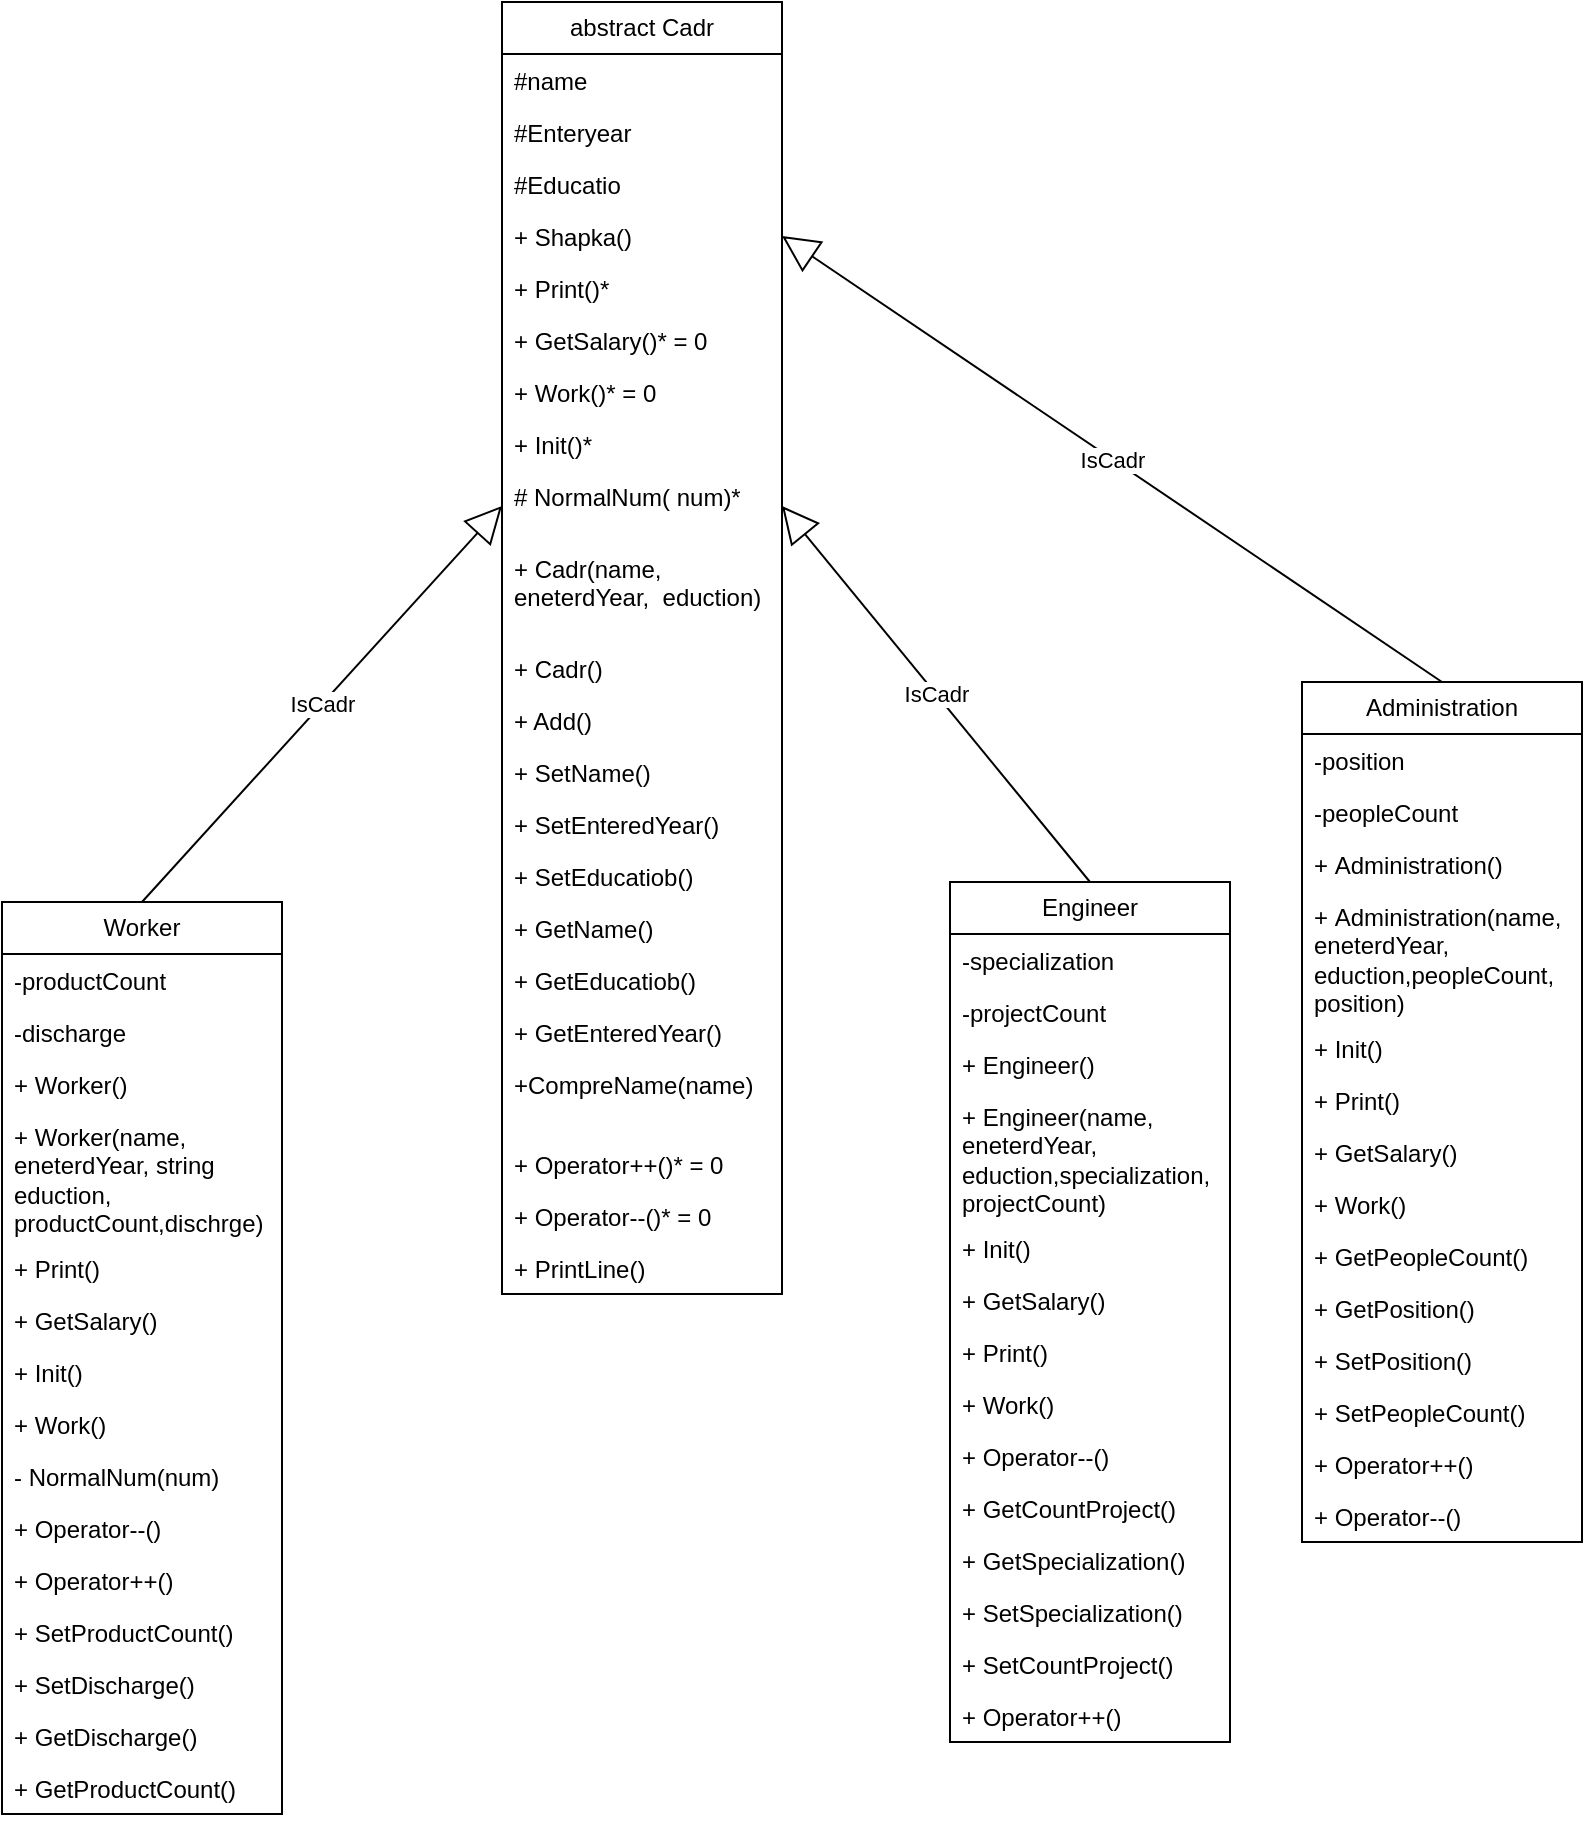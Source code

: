 <mxfile version="28.2.5">
  <diagram name="Сторінка-1" id="UuBBdwFpwEdNUA8Ds_G6">
    <mxGraphModel dx="2280" dy="732" grid="1" gridSize="10" guides="1" tooltips="1" connect="1" arrows="1" fold="1" page="1" pageScale="1" pageWidth="827" pageHeight="1169" math="0" shadow="0">
      <root>
        <mxCell id="0" />
        <mxCell id="1" parent="0" />
        <mxCell id="KYygjc3yaxbLga-CvLra-13" value="abstract Cadr" style="swimlane;fontStyle=0;childLayout=stackLayout;horizontal=1;startSize=26;fillColor=none;horizontalStack=0;resizeParent=1;resizeParentMax=0;resizeLast=0;collapsible=1;marginBottom=0;whiteSpace=wrap;html=1;" parent="1" vertex="1">
          <mxGeometry x="190" y="60" width="140" height="646" as="geometry" />
        </mxCell>
        <mxCell id="KYygjc3yaxbLga-CvLra-14" value="#name" style="text;strokeColor=none;fillColor=none;align=left;verticalAlign=top;spacingLeft=4;spacingRight=4;overflow=hidden;rotatable=0;points=[[0,0.5],[1,0.5]];portConstraint=eastwest;whiteSpace=wrap;html=1;" parent="KYygjc3yaxbLga-CvLra-13" vertex="1">
          <mxGeometry y="26" width="140" height="26" as="geometry" />
        </mxCell>
        <mxCell id="KYygjc3yaxbLga-CvLra-16" value="#Enteryear" style="text;strokeColor=none;fillColor=none;align=left;verticalAlign=top;spacingLeft=4;spacingRight=4;overflow=hidden;rotatable=0;points=[[0,0.5],[1,0.5]];portConstraint=eastwest;whiteSpace=wrap;html=1;" parent="KYygjc3yaxbLga-CvLra-13" vertex="1">
          <mxGeometry y="52" width="140" height="26" as="geometry" />
        </mxCell>
        <mxCell id="KYygjc3yaxbLga-CvLra-44" value="#Educatio" style="text;strokeColor=none;fillColor=none;align=left;verticalAlign=top;spacingLeft=4;spacingRight=4;overflow=hidden;rotatable=0;points=[[0,0.5],[1,0.5]];portConstraint=eastwest;whiteSpace=wrap;html=1;" parent="KYygjc3yaxbLga-CvLra-13" vertex="1">
          <mxGeometry y="78" width="140" height="26" as="geometry" />
        </mxCell>
        <mxCell id="KYygjc3yaxbLga-CvLra-17" value="+ Shapka()" style="text;strokeColor=none;fillColor=none;align=left;verticalAlign=top;spacingLeft=4;spacingRight=4;overflow=hidden;rotatable=0;points=[[0,0.5],[1,0.5]];portConstraint=eastwest;whiteSpace=wrap;html=1;" parent="KYygjc3yaxbLga-CvLra-13" vertex="1">
          <mxGeometry y="104" width="140" height="26" as="geometry" />
        </mxCell>
        <mxCell id="KYygjc3yaxbLga-CvLra-18" value="+ Print()*" style="text;strokeColor=none;fillColor=none;align=left;verticalAlign=top;spacingLeft=4;spacingRight=4;overflow=hidden;rotatable=0;points=[[0,0.5],[1,0.5]];portConstraint=eastwest;whiteSpace=wrap;html=1;" parent="KYygjc3yaxbLga-CvLra-13" vertex="1">
          <mxGeometry y="130" width="140" height="26" as="geometry" />
        </mxCell>
        <mxCell id="KYygjc3yaxbLga-CvLra-19" value="+ GetSalary()* = 0" style="text;strokeColor=none;fillColor=none;align=left;verticalAlign=top;spacingLeft=4;spacingRight=4;overflow=hidden;rotatable=0;points=[[0,0.5],[1,0.5]];portConstraint=eastwest;whiteSpace=wrap;html=1;" parent="KYygjc3yaxbLga-CvLra-13" vertex="1">
          <mxGeometry y="156" width="140" height="26" as="geometry" />
        </mxCell>
        <mxCell id="_qbtR4W9iCl-oeb5Ib_U-1" value="+ Work()* = 0" style="text;strokeColor=none;fillColor=none;align=left;verticalAlign=top;spacingLeft=4;spacingRight=4;overflow=hidden;rotatable=0;points=[[0,0.5],[1,0.5]];portConstraint=eastwest;whiteSpace=wrap;html=1;" parent="KYygjc3yaxbLga-CvLra-13" vertex="1">
          <mxGeometry y="182" width="140" height="26" as="geometry" />
        </mxCell>
        <mxCell id="KYygjc3yaxbLga-CvLra-20" value="+ Init()*" style="text;strokeColor=none;fillColor=none;align=left;verticalAlign=top;spacingLeft=4;spacingRight=4;overflow=hidden;rotatable=0;points=[[0,0.5],[1,0.5]];portConstraint=eastwest;whiteSpace=wrap;html=1;" parent="KYygjc3yaxbLga-CvLra-13" vertex="1">
          <mxGeometry y="208" width="140" height="26" as="geometry" />
        </mxCell>
        <mxCell id="KYygjc3yaxbLga-CvLra-21" value="# NormalNum( num)*" style="text;strokeColor=none;fillColor=none;align=left;verticalAlign=top;spacingLeft=4;spacingRight=4;overflow=hidden;rotatable=0;points=[[0,0.5],[1,0.5]];portConstraint=eastwest;whiteSpace=wrap;html=1;" parent="KYygjc3yaxbLga-CvLra-13" vertex="1">
          <mxGeometry y="234" width="140" height="36" as="geometry" />
        </mxCell>
        <mxCell id="ZKbEycsPSZGJLrnQ0Gip-1" value="+ Cadr(name, eneterdYear,&amp;nbsp; eduction)" style="text;strokeColor=none;fillColor=none;align=left;verticalAlign=top;spacingLeft=4;spacingRight=4;overflow=hidden;rotatable=0;points=[[0,0.5],[1,0.5]];portConstraint=eastwest;whiteSpace=wrap;html=1;" vertex="1" parent="KYygjc3yaxbLga-CvLra-13">
          <mxGeometry y="270" width="140" height="50" as="geometry" />
        </mxCell>
        <mxCell id="ZKbEycsPSZGJLrnQ0Gip-2" value="+ Cadr()" style="text;strokeColor=none;fillColor=none;align=left;verticalAlign=top;spacingLeft=4;spacingRight=4;overflow=hidden;rotatable=0;points=[[0,0.5],[1,0.5]];portConstraint=eastwest;whiteSpace=wrap;html=1;" vertex="1" parent="KYygjc3yaxbLga-CvLra-13">
          <mxGeometry y="320" width="140" height="26" as="geometry" />
        </mxCell>
        <mxCell id="ZKbEycsPSZGJLrnQ0Gip-3" value="+ Add()" style="text;strokeColor=none;fillColor=none;align=left;verticalAlign=top;spacingLeft=4;spacingRight=4;overflow=hidden;rotatable=0;points=[[0,0.5],[1,0.5]];portConstraint=eastwest;whiteSpace=wrap;html=1;" vertex="1" parent="KYygjc3yaxbLga-CvLra-13">
          <mxGeometry y="346" width="140" height="26" as="geometry" />
        </mxCell>
        <mxCell id="ZKbEycsPSZGJLrnQ0Gip-4" value="+ SetName()" style="text;strokeColor=none;fillColor=none;align=left;verticalAlign=top;spacingLeft=4;spacingRight=4;overflow=hidden;rotatable=0;points=[[0,0.5],[1,0.5]];portConstraint=eastwest;whiteSpace=wrap;html=1;" vertex="1" parent="KYygjc3yaxbLga-CvLra-13">
          <mxGeometry y="372" width="140" height="26" as="geometry" />
        </mxCell>
        <mxCell id="ZKbEycsPSZGJLrnQ0Gip-5" value="+ SetEnteredYear()" style="text;strokeColor=none;fillColor=none;align=left;verticalAlign=top;spacingLeft=4;spacingRight=4;overflow=hidden;rotatable=0;points=[[0,0.5],[1,0.5]];portConstraint=eastwest;whiteSpace=wrap;html=1;" vertex="1" parent="KYygjc3yaxbLga-CvLra-13">
          <mxGeometry y="398" width="140" height="26" as="geometry" />
        </mxCell>
        <mxCell id="ZKbEycsPSZGJLrnQ0Gip-6" value="+ SetEducatiob()" style="text;strokeColor=none;fillColor=none;align=left;verticalAlign=top;spacingLeft=4;spacingRight=4;overflow=hidden;rotatable=0;points=[[0,0.5],[1,0.5]];portConstraint=eastwest;whiteSpace=wrap;html=1;" vertex="1" parent="KYygjc3yaxbLga-CvLra-13">
          <mxGeometry y="424" width="140" height="26" as="geometry" />
        </mxCell>
        <mxCell id="ZKbEycsPSZGJLrnQ0Gip-15" value="+ GetName()" style="text;strokeColor=none;fillColor=none;align=left;verticalAlign=top;spacingLeft=4;spacingRight=4;overflow=hidden;rotatable=0;points=[[0,0.5],[1,0.5]];portConstraint=eastwest;whiteSpace=wrap;html=1;" vertex="1" parent="KYygjc3yaxbLga-CvLra-13">
          <mxGeometry y="450" width="140" height="26" as="geometry" />
        </mxCell>
        <mxCell id="ZKbEycsPSZGJLrnQ0Gip-17" value="+ GetEducatiob()" style="text;strokeColor=none;fillColor=none;align=left;verticalAlign=top;spacingLeft=4;spacingRight=4;overflow=hidden;rotatable=0;points=[[0,0.5],[1,0.5]];portConstraint=eastwest;whiteSpace=wrap;html=1;" vertex="1" parent="KYygjc3yaxbLga-CvLra-13">
          <mxGeometry y="476" width="140" height="26" as="geometry" />
        </mxCell>
        <mxCell id="ZKbEycsPSZGJLrnQ0Gip-16" value="+ GetEnteredYear()" style="text;strokeColor=none;fillColor=none;align=left;verticalAlign=top;spacingLeft=4;spacingRight=4;overflow=hidden;rotatable=0;points=[[0,0.5],[1,0.5]];portConstraint=eastwest;whiteSpace=wrap;html=1;" vertex="1" parent="KYygjc3yaxbLga-CvLra-13">
          <mxGeometry y="502" width="140" height="26" as="geometry" />
        </mxCell>
        <mxCell id="ZKbEycsPSZGJLrnQ0Gip-7" value="+CompreName(name)" style="text;strokeColor=none;fillColor=none;align=left;verticalAlign=top;spacingLeft=4;spacingRight=4;overflow=hidden;rotatable=0;points=[[0,0.5],[1,0.5]];portConstraint=eastwest;whiteSpace=wrap;html=1;" vertex="1" parent="KYygjc3yaxbLga-CvLra-13">
          <mxGeometry y="528" width="140" height="40" as="geometry" />
        </mxCell>
        <mxCell id="ZKbEycsPSZGJLrnQ0Gip-9" value="+ Operator++()* = 0" style="text;strokeColor=none;fillColor=none;align=left;verticalAlign=top;spacingLeft=4;spacingRight=4;overflow=hidden;rotatable=0;points=[[0,0.5],[1,0.5]];portConstraint=eastwest;whiteSpace=wrap;html=1;" vertex="1" parent="KYygjc3yaxbLga-CvLra-13">
          <mxGeometry y="568" width="140" height="26" as="geometry" />
        </mxCell>
        <mxCell id="ZKbEycsPSZGJLrnQ0Gip-10" value="+ Operator--()* = 0" style="text;strokeColor=none;fillColor=none;align=left;verticalAlign=top;spacingLeft=4;spacingRight=4;overflow=hidden;rotatable=0;points=[[0,0.5],[1,0.5]];portConstraint=eastwest;whiteSpace=wrap;html=1;" vertex="1" parent="KYygjc3yaxbLga-CvLra-13">
          <mxGeometry y="594" width="140" height="26" as="geometry" />
        </mxCell>
        <mxCell id="ZKbEycsPSZGJLrnQ0Gip-11" value="+ PrintLine()" style="text;strokeColor=none;fillColor=none;align=left;verticalAlign=top;spacingLeft=4;spacingRight=4;overflow=hidden;rotatable=0;points=[[0,0.5],[1,0.5]];portConstraint=eastwest;whiteSpace=wrap;html=1;" vertex="1" parent="KYygjc3yaxbLga-CvLra-13">
          <mxGeometry y="620" width="140" height="26" as="geometry" />
        </mxCell>
        <mxCell id="KYygjc3yaxbLga-CvLra-22" value="Administration" style="swimlane;fontStyle=0;childLayout=stackLayout;horizontal=1;startSize=26;fillColor=none;horizontalStack=0;resizeParent=1;resizeParentMax=0;resizeLast=0;collapsible=1;marginBottom=0;whiteSpace=wrap;html=1;" parent="1" vertex="1">
          <mxGeometry x="590" y="400" width="140" height="430" as="geometry" />
        </mxCell>
        <mxCell id="KYygjc3yaxbLga-CvLra-23" value="-position" style="text;strokeColor=none;fillColor=none;align=left;verticalAlign=top;spacingLeft=4;spacingRight=4;overflow=hidden;rotatable=0;points=[[0,0.5],[1,0.5]];portConstraint=eastwest;whiteSpace=wrap;html=1;" parent="KYygjc3yaxbLga-CvLra-22" vertex="1">
          <mxGeometry y="26" width="140" height="26" as="geometry" />
        </mxCell>
        <mxCell id="KYygjc3yaxbLga-CvLra-24" value="-peopleCount" style="text;strokeColor=none;fillColor=none;align=left;verticalAlign=top;spacingLeft=4;spacingRight=4;overflow=hidden;rotatable=0;points=[[0,0.5],[1,0.5]];portConstraint=eastwest;whiteSpace=wrap;html=1;" parent="KYygjc3yaxbLga-CvLra-22" vertex="1">
          <mxGeometry y="52" width="140" height="26" as="geometry" />
        </mxCell>
        <mxCell id="ZKbEycsPSZGJLrnQ0Gip-43" value="+&amp;nbsp;&lt;span style=&quot;text-align: center;&quot;&gt;Administration&lt;/span&gt;()" style="text;strokeColor=none;fillColor=none;align=left;verticalAlign=top;spacingLeft=4;spacingRight=4;overflow=hidden;rotatable=0;points=[[0,0.5],[1,0.5]];portConstraint=eastwest;whiteSpace=wrap;html=1;" vertex="1" parent="KYygjc3yaxbLga-CvLra-22">
          <mxGeometry y="78" width="140" height="26" as="geometry" />
        </mxCell>
        <mxCell id="ZKbEycsPSZGJLrnQ0Gip-44" value="+&amp;nbsp;&lt;span style=&quot;text-align: center;&quot;&gt;Administration&lt;/span&gt;(name, eneterdYear, eduction,peopleCount,&lt;br&gt;&lt;div&gt;&lt;span style=&quot;background-color: transparent; color: light-dark(rgb(0, 0, 0), rgb(255, 255, 255));&quot;&gt;position&lt;/span&gt;)&lt;/div&gt;" style="text;strokeColor=none;fillColor=none;align=left;verticalAlign=top;spacingLeft=4;spacingRight=4;overflow=hidden;rotatable=0;points=[[0,0.5],[1,0.5]];portConstraint=eastwest;whiteSpace=wrap;html=1;" vertex="1" parent="KYygjc3yaxbLga-CvLra-22">
          <mxGeometry y="104" width="140" height="66" as="geometry" />
        </mxCell>
        <mxCell id="KYygjc3yaxbLga-CvLra-50" value="+ Init()" style="text;strokeColor=none;fillColor=none;align=left;verticalAlign=top;spacingLeft=4;spacingRight=4;overflow=hidden;rotatable=0;points=[[0,0.5],[1,0.5]];portConstraint=eastwest;whiteSpace=wrap;html=1;" parent="KYygjc3yaxbLga-CvLra-22" vertex="1">
          <mxGeometry y="170" width="140" height="26" as="geometry" />
        </mxCell>
        <mxCell id="KYygjc3yaxbLga-CvLra-52" value="+ Print()" style="text;strokeColor=none;fillColor=none;align=left;verticalAlign=top;spacingLeft=4;spacingRight=4;overflow=hidden;rotatable=0;points=[[0,0.5],[1,0.5]];portConstraint=eastwest;whiteSpace=wrap;html=1;" parent="KYygjc3yaxbLga-CvLra-22" vertex="1">
          <mxGeometry y="196" width="140" height="26" as="geometry" />
        </mxCell>
        <mxCell id="KYygjc3yaxbLga-CvLra-51" value="+ GetSalary()" style="text;strokeColor=none;fillColor=none;align=left;verticalAlign=top;spacingLeft=4;spacingRight=4;overflow=hidden;rotatable=0;points=[[0,0.5],[1,0.5]];portConstraint=eastwest;whiteSpace=wrap;html=1;" parent="KYygjc3yaxbLga-CvLra-22" vertex="1">
          <mxGeometry y="222" width="140" height="26" as="geometry" />
        </mxCell>
        <mxCell id="_qbtR4W9iCl-oeb5Ib_U-4" value="+ Work()" style="text;strokeColor=none;fillColor=none;align=left;verticalAlign=top;spacingLeft=4;spacingRight=4;overflow=hidden;rotatable=0;points=[[0,0.5],[1,0.5]];portConstraint=eastwest;whiteSpace=wrap;html=1;" parent="KYygjc3yaxbLga-CvLra-22" vertex="1">
          <mxGeometry y="248" width="140" height="26" as="geometry" />
        </mxCell>
        <mxCell id="ZKbEycsPSZGJLrnQ0Gip-35" value="+ GetPeopleCount()" style="text;strokeColor=none;fillColor=none;align=left;verticalAlign=top;spacingLeft=4;spacingRight=4;overflow=hidden;rotatable=0;points=[[0,0.5],[1,0.5]];portConstraint=eastwest;whiteSpace=wrap;html=1;" vertex="1" parent="KYygjc3yaxbLga-CvLra-22">
          <mxGeometry y="274" width="140" height="26" as="geometry" />
        </mxCell>
        <mxCell id="ZKbEycsPSZGJLrnQ0Gip-34" value="+ GetPosition()" style="text;strokeColor=none;fillColor=none;align=left;verticalAlign=top;spacingLeft=4;spacingRight=4;overflow=hidden;rotatable=0;points=[[0,0.5],[1,0.5]];portConstraint=eastwest;whiteSpace=wrap;html=1;" vertex="1" parent="KYygjc3yaxbLga-CvLra-22">
          <mxGeometry y="300" width="140" height="26" as="geometry" />
        </mxCell>
        <mxCell id="ZKbEycsPSZGJLrnQ0Gip-33" value="+ SetPosition()" style="text;strokeColor=none;fillColor=none;align=left;verticalAlign=top;spacingLeft=4;spacingRight=4;overflow=hidden;rotatable=0;points=[[0,0.5],[1,0.5]];portConstraint=eastwest;whiteSpace=wrap;html=1;" vertex="1" parent="KYygjc3yaxbLga-CvLra-22">
          <mxGeometry y="326" width="140" height="26" as="geometry" />
        </mxCell>
        <mxCell id="ZKbEycsPSZGJLrnQ0Gip-32" value="+ SetPeopleCount()" style="text;strokeColor=none;fillColor=none;align=left;verticalAlign=top;spacingLeft=4;spacingRight=4;overflow=hidden;rotatable=0;points=[[0,0.5],[1,0.5]];portConstraint=eastwest;whiteSpace=wrap;html=1;" vertex="1" parent="KYygjc3yaxbLga-CvLra-22">
          <mxGeometry y="352" width="140" height="26" as="geometry" />
        </mxCell>
        <mxCell id="ZKbEycsPSZGJLrnQ0Gip-31" value="+ Operator++()" style="text;strokeColor=none;fillColor=none;align=left;verticalAlign=top;spacingLeft=4;spacingRight=4;overflow=hidden;rotatable=0;points=[[0,0.5],[1,0.5]];portConstraint=eastwest;whiteSpace=wrap;html=1;" vertex="1" parent="KYygjc3yaxbLga-CvLra-22">
          <mxGeometry y="378" width="140" height="26" as="geometry" />
        </mxCell>
        <mxCell id="ZKbEycsPSZGJLrnQ0Gip-30" value="+ Operator--()" style="text;strokeColor=none;fillColor=none;align=left;verticalAlign=top;spacingLeft=4;spacingRight=4;overflow=hidden;rotatable=0;points=[[0,0.5],[1,0.5]];portConstraint=eastwest;whiteSpace=wrap;html=1;" vertex="1" parent="KYygjc3yaxbLga-CvLra-22">
          <mxGeometry y="404" width="140" height="26" as="geometry" />
        </mxCell>
        <mxCell id="KYygjc3yaxbLga-CvLra-28" value="Engineer" style="swimlane;fontStyle=0;childLayout=stackLayout;horizontal=1;startSize=26;fillColor=none;horizontalStack=0;resizeParent=1;resizeParentMax=0;resizeLast=0;collapsible=1;marginBottom=0;whiteSpace=wrap;html=1;" parent="1" vertex="1">
          <mxGeometry x="414" y="500" width="140" height="430" as="geometry" />
        </mxCell>
        <mxCell id="KYygjc3yaxbLga-CvLra-29" value="-specialization" style="text;strokeColor=none;fillColor=none;align=left;verticalAlign=top;spacingLeft=4;spacingRight=4;overflow=hidden;rotatable=0;points=[[0,0.5],[1,0.5]];portConstraint=eastwest;whiteSpace=wrap;html=1;" parent="KYygjc3yaxbLga-CvLra-28" vertex="1">
          <mxGeometry y="26" width="140" height="26" as="geometry" />
        </mxCell>
        <mxCell id="KYygjc3yaxbLga-CvLra-30" value="-projectCount" style="text;strokeColor=none;fillColor=none;align=left;verticalAlign=top;spacingLeft=4;spacingRight=4;overflow=hidden;rotatable=0;points=[[0,0.5],[1,0.5]];portConstraint=eastwest;whiteSpace=wrap;html=1;" parent="KYygjc3yaxbLga-CvLra-28" vertex="1">
          <mxGeometry y="52" width="140" height="26" as="geometry" />
        </mxCell>
        <mxCell id="ZKbEycsPSZGJLrnQ0Gip-41" value="+ Engineer()" style="text;strokeColor=none;fillColor=none;align=left;verticalAlign=top;spacingLeft=4;spacingRight=4;overflow=hidden;rotatable=0;points=[[0,0.5],[1,0.5]];portConstraint=eastwest;whiteSpace=wrap;html=1;" vertex="1" parent="KYygjc3yaxbLga-CvLra-28">
          <mxGeometry y="78" width="140" height="26" as="geometry" />
        </mxCell>
        <mxCell id="ZKbEycsPSZGJLrnQ0Gip-40" value="+ Engineer(name, eneterdYear, eduction,specialization,&lt;div&gt;projectCount)&lt;/div&gt;" style="text;strokeColor=none;fillColor=none;align=left;verticalAlign=top;spacingLeft=4;spacingRight=4;overflow=hidden;rotatable=0;points=[[0,0.5],[1,0.5]];portConstraint=eastwest;whiteSpace=wrap;html=1;" vertex="1" parent="KYygjc3yaxbLga-CvLra-28">
          <mxGeometry y="104" width="140" height="66" as="geometry" />
        </mxCell>
        <mxCell id="KYygjc3yaxbLga-CvLra-48" value="+ Init()" style="text;strokeColor=none;fillColor=none;align=left;verticalAlign=top;spacingLeft=4;spacingRight=4;overflow=hidden;rotatable=0;points=[[0,0.5],[1,0.5]];portConstraint=eastwest;whiteSpace=wrap;html=1;" parent="KYygjc3yaxbLga-CvLra-28" vertex="1">
          <mxGeometry y="170" width="140" height="26" as="geometry" />
        </mxCell>
        <mxCell id="KYygjc3yaxbLga-CvLra-47" value="+ GetSalary()" style="text;strokeColor=none;fillColor=none;align=left;verticalAlign=top;spacingLeft=4;spacingRight=4;overflow=hidden;rotatable=0;points=[[0,0.5],[1,0.5]];portConstraint=eastwest;whiteSpace=wrap;html=1;" parent="KYygjc3yaxbLga-CvLra-28" vertex="1">
          <mxGeometry y="196" width="140" height="26" as="geometry" />
        </mxCell>
        <mxCell id="KYygjc3yaxbLga-CvLra-46" value="+ Print()" style="text;strokeColor=none;fillColor=none;align=left;verticalAlign=top;spacingLeft=4;spacingRight=4;overflow=hidden;rotatable=0;points=[[0,0.5],[1,0.5]];portConstraint=eastwest;whiteSpace=wrap;html=1;" parent="KYygjc3yaxbLga-CvLra-28" vertex="1">
          <mxGeometry y="222" width="140" height="26" as="geometry" />
        </mxCell>
        <mxCell id="_qbtR4W9iCl-oeb5Ib_U-3" value="+ Work()&lt;span style=&quot;color: rgba(0, 0, 0, 0); font-family: monospace; font-size: 0px; text-wrap-mode: nowrap;&quot;&gt;%3CmxGraphModel%3E%3Croot%3E%3CmxCell%20id%3D%220%22%2F%3E%3CmxCell%20id%3D%221%22%20parent%3D%220%22%2F%3E%3CmxCell%20id%3D%222%22%20value%3D%22%2B%20Work()*%20%3D%200%22%20style%3D%22text%3BstrokeColor%3Dnone%3BfillColor%3Dnone%3Balign%3Dleft%3BverticalAlign%3Dtop%3BspacingLeft%3D4%3BspacingRight%3D4%3Boverflow%3Dhidden%3Brotatable%3D0%3Bpoints%3D%5B%5B0%2C0.5%5D%2C%5B1%2C0.5%5D%5D%3BportConstraint%3Deastwest%3BwhiteSpace%3Dwrap%3Bhtml%3D1%3B%22%20vertex%3D%221%22%20parent%3D%221%22%3E%3CmxGeometry%20x%3D%22367%22%20y%3D%22292%22%20width%3D%22140%22%20height%3D%2226%22%20as%3D%22geometry%22%2F%3E%3C%2FmxCell%3E%3C%2Froot%3E%3C%2FmxGraphModel%&lt;/span&gt;" style="text;strokeColor=none;fillColor=none;align=left;verticalAlign=top;spacingLeft=4;spacingRight=4;overflow=hidden;rotatable=0;points=[[0,0.5],[1,0.5]];portConstraint=eastwest;whiteSpace=wrap;html=1;" parent="KYygjc3yaxbLga-CvLra-28" vertex="1">
          <mxGeometry y="248" width="140" height="26" as="geometry" />
        </mxCell>
        <mxCell id="ZKbEycsPSZGJLrnQ0Gip-24" value="+ Operator--()" style="text;strokeColor=none;fillColor=none;align=left;verticalAlign=top;spacingLeft=4;spacingRight=4;overflow=hidden;rotatable=0;points=[[0,0.5],[1,0.5]];portConstraint=eastwest;whiteSpace=wrap;html=1;" vertex="1" parent="KYygjc3yaxbLga-CvLra-28">
          <mxGeometry y="274" width="140" height="26" as="geometry" />
        </mxCell>
        <mxCell id="ZKbEycsPSZGJLrnQ0Gip-29" value="+ GetCountProject()" style="text;strokeColor=none;fillColor=none;align=left;verticalAlign=top;spacingLeft=4;spacingRight=4;overflow=hidden;rotatable=0;points=[[0,0.5],[1,0.5]];portConstraint=eastwest;whiteSpace=wrap;html=1;" vertex="1" parent="KYygjc3yaxbLga-CvLra-28">
          <mxGeometry y="300" width="140" height="26" as="geometry" />
        </mxCell>
        <mxCell id="ZKbEycsPSZGJLrnQ0Gip-28" value="+ GetSpecialization()" style="text;strokeColor=none;fillColor=none;align=left;verticalAlign=top;spacingLeft=4;spacingRight=4;overflow=hidden;rotatable=0;points=[[0,0.5],[1,0.5]];portConstraint=eastwest;whiteSpace=wrap;html=1;" vertex="1" parent="KYygjc3yaxbLga-CvLra-28">
          <mxGeometry y="326" width="140" height="26" as="geometry" />
        </mxCell>
        <mxCell id="ZKbEycsPSZGJLrnQ0Gip-27" value="+ SetSpecialization()" style="text;strokeColor=none;fillColor=none;align=left;verticalAlign=top;spacingLeft=4;spacingRight=4;overflow=hidden;rotatable=0;points=[[0,0.5],[1,0.5]];portConstraint=eastwest;whiteSpace=wrap;html=1;" vertex="1" parent="KYygjc3yaxbLga-CvLra-28">
          <mxGeometry y="352" width="140" height="26" as="geometry" />
        </mxCell>
        <mxCell id="ZKbEycsPSZGJLrnQ0Gip-26" value="+ SetCountProject()" style="text;strokeColor=none;fillColor=none;align=left;verticalAlign=top;spacingLeft=4;spacingRight=4;overflow=hidden;rotatable=0;points=[[0,0.5],[1,0.5]];portConstraint=eastwest;whiteSpace=wrap;html=1;" vertex="1" parent="KYygjc3yaxbLga-CvLra-28">
          <mxGeometry y="378" width="140" height="26" as="geometry" />
        </mxCell>
        <mxCell id="ZKbEycsPSZGJLrnQ0Gip-25" value="+ Operator++()" style="text;strokeColor=none;fillColor=none;align=left;verticalAlign=top;spacingLeft=4;spacingRight=4;overflow=hidden;rotatable=0;points=[[0,0.5],[1,0.5]];portConstraint=eastwest;whiteSpace=wrap;html=1;" vertex="1" parent="KYygjc3yaxbLga-CvLra-28">
          <mxGeometry y="404" width="140" height="26" as="geometry" />
        </mxCell>
        <mxCell id="KYygjc3yaxbLga-CvLra-35" value="Worker" style="swimlane;fontStyle=0;childLayout=stackLayout;horizontal=1;startSize=26;fillColor=none;horizontalStack=0;resizeParent=1;resizeParentMax=0;resizeLast=0;collapsible=1;marginBottom=0;whiteSpace=wrap;html=1;" parent="1" vertex="1">
          <mxGeometry x="-60" y="510" width="140" height="456" as="geometry" />
        </mxCell>
        <mxCell id="KYygjc3yaxbLga-CvLra-36" value="-productCount" style="text;strokeColor=none;fillColor=none;align=left;verticalAlign=top;spacingLeft=4;spacingRight=4;overflow=hidden;rotatable=0;points=[[0,0.5],[1,0.5]];portConstraint=eastwest;whiteSpace=wrap;html=1;" parent="KYygjc3yaxbLga-CvLra-35" vertex="1">
          <mxGeometry y="26" width="140" height="26" as="geometry" />
        </mxCell>
        <mxCell id="KYygjc3yaxbLga-CvLra-37" value="-discharge" style="text;strokeColor=none;fillColor=none;align=left;verticalAlign=top;spacingLeft=4;spacingRight=4;overflow=hidden;rotatable=0;points=[[0,0.5],[1,0.5]];portConstraint=eastwest;whiteSpace=wrap;html=1;" parent="KYygjc3yaxbLga-CvLra-35" vertex="1">
          <mxGeometry y="52" width="140" height="26" as="geometry" />
        </mxCell>
        <mxCell id="ZKbEycsPSZGJLrnQ0Gip-37" value="+ Worker()" style="text;strokeColor=none;fillColor=none;align=left;verticalAlign=top;spacingLeft=4;spacingRight=4;overflow=hidden;rotatable=0;points=[[0,0.5],[1,0.5]];portConstraint=eastwest;whiteSpace=wrap;html=1;" vertex="1" parent="KYygjc3yaxbLga-CvLra-35">
          <mxGeometry y="78" width="140" height="26" as="geometry" />
        </mxCell>
        <mxCell id="ZKbEycsPSZGJLrnQ0Gip-36" value="+ Worker(name, eneterdYear, string eduction, productCount,dischrge)" style="text;strokeColor=none;fillColor=none;align=left;verticalAlign=top;spacingLeft=4;spacingRight=4;overflow=hidden;rotatable=0;points=[[0,0.5],[1,0.5]];portConstraint=eastwest;whiteSpace=wrap;html=1;" vertex="1" parent="KYygjc3yaxbLga-CvLra-35">
          <mxGeometry y="104" width="140" height="66" as="geometry" />
        </mxCell>
        <mxCell id="KYygjc3yaxbLga-CvLra-38" value="+ Print()" style="text;strokeColor=none;fillColor=none;align=left;verticalAlign=top;spacingLeft=4;spacingRight=4;overflow=hidden;rotatable=0;points=[[0,0.5],[1,0.5]];portConstraint=eastwest;whiteSpace=wrap;html=1;" parent="KYygjc3yaxbLga-CvLra-35" vertex="1">
          <mxGeometry y="170" width="140" height="26" as="geometry" />
        </mxCell>
        <mxCell id="KYygjc3yaxbLga-CvLra-39" value="+ GetSalary()" style="text;strokeColor=none;fillColor=none;align=left;verticalAlign=top;spacingLeft=4;spacingRight=4;overflow=hidden;rotatable=0;points=[[0,0.5],[1,0.5]];portConstraint=eastwest;whiteSpace=wrap;html=1;" parent="KYygjc3yaxbLga-CvLra-35" vertex="1">
          <mxGeometry y="196" width="140" height="26" as="geometry" />
        </mxCell>
        <mxCell id="KYygjc3yaxbLga-CvLra-40" value="+ Init()" style="text;strokeColor=none;fillColor=none;align=left;verticalAlign=top;spacingLeft=4;spacingRight=4;overflow=hidden;rotatable=0;points=[[0,0.5],[1,0.5]];portConstraint=eastwest;whiteSpace=wrap;html=1;" parent="KYygjc3yaxbLga-CvLra-35" vertex="1">
          <mxGeometry y="222" width="140" height="26" as="geometry" />
        </mxCell>
        <mxCell id="_qbtR4W9iCl-oeb5Ib_U-2" value="+ Work()" style="text;strokeColor=none;fillColor=none;align=left;verticalAlign=top;spacingLeft=4;spacingRight=4;overflow=hidden;rotatable=0;points=[[0,0.5],[1,0.5]];portConstraint=eastwest;whiteSpace=wrap;html=1;" parent="KYygjc3yaxbLga-CvLra-35" vertex="1">
          <mxGeometry y="248" width="140" height="26" as="geometry" />
        </mxCell>
        <mxCell id="ZKbEycsPSZGJLrnQ0Gip-12" value="- NormalNum(num)" style="text;strokeColor=none;fillColor=none;align=left;verticalAlign=top;spacingLeft=4;spacingRight=4;overflow=hidden;rotatable=0;points=[[0,0.5],[1,0.5]];portConstraint=eastwest;whiteSpace=wrap;html=1;" vertex="1" parent="KYygjc3yaxbLga-CvLra-35">
          <mxGeometry y="274" width="140" height="26" as="geometry" />
        </mxCell>
        <mxCell id="ZKbEycsPSZGJLrnQ0Gip-14" value="+ Operator--()" style="text;strokeColor=none;fillColor=none;align=left;verticalAlign=top;spacingLeft=4;spacingRight=4;overflow=hidden;rotatable=0;points=[[0,0.5],[1,0.5]];portConstraint=eastwest;whiteSpace=wrap;html=1;" vertex="1" parent="KYygjc3yaxbLga-CvLra-35">
          <mxGeometry y="300" width="140" height="26" as="geometry" />
        </mxCell>
        <mxCell id="ZKbEycsPSZGJLrnQ0Gip-13" value="+ Operator++()" style="text;strokeColor=none;fillColor=none;align=left;verticalAlign=top;spacingLeft=4;spacingRight=4;overflow=hidden;rotatable=0;points=[[0,0.5],[1,0.5]];portConstraint=eastwest;whiteSpace=wrap;html=1;" vertex="1" parent="KYygjc3yaxbLga-CvLra-35">
          <mxGeometry y="326" width="140" height="26" as="geometry" />
        </mxCell>
        <mxCell id="ZKbEycsPSZGJLrnQ0Gip-19" value="+ SetProductCount()" style="text;strokeColor=none;fillColor=none;align=left;verticalAlign=top;spacingLeft=4;spacingRight=4;overflow=hidden;rotatable=0;points=[[0,0.5],[1,0.5]];portConstraint=eastwest;whiteSpace=wrap;html=1;" vertex="1" parent="KYygjc3yaxbLga-CvLra-35">
          <mxGeometry y="352" width="140" height="26" as="geometry" />
        </mxCell>
        <mxCell id="ZKbEycsPSZGJLrnQ0Gip-18" value="+ SetDischarge()" style="text;strokeColor=none;fillColor=none;align=left;verticalAlign=top;spacingLeft=4;spacingRight=4;overflow=hidden;rotatable=0;points=[[0,0.5],[1,0.5]];portConstraint=eastwest;whiteSpace=wrap;html=1;" vertex="1" parent="KYygjc3yaxbLga-CvLra-35">
          <mxGeometry y="378" width="140" height="26" as="geometry" />
        </mxCell>
        <mxCell id="ZKbEycsPSZGJLrnQ0Gip-23" value="+ GetDischarge()" style="text;strokeColor=none;fillColor=none;align=left;verticalAlign=top;spacingLeft=4;spacingRight=4;overflow=hidden;rotatable=0;points=[[0,0.5],[1,0.5]];portConstraint=eastwest;whiteSpace=wrap;html=1;" vertex="1" parent="KYygjc3yaxbLga-CvLra-35">
          <mxGeometry y="404" width="140" height="26" as="geometry" />
        </mxCell>
        <mxCell id="ZKbEycsPSZGJLrnQ0Gip-22" value="+ GetProductCount()" style="text;strokeColor=none;fillColor=none;align=left;verticalAlign=top;spacingLeft=4;spacingRight=4;overflow=hidden;rotatable=0;points=[[0,0.5],[1,0.5]];portConstraint=eastwest;whiteSpace=wrap;html=1;" vertex="1" parent="KYygjc3yaxbLga-CvLra-35">
          <mxGeometry y="430" width="140" height="26" as="geometry" />
        </mxCell>
        <mxCell id="KYygjc3yaxbLga-CvLra-41" value="IsCadr" style="endArrow=block;endSize=16;endFill=0;html=1;rounded=0;exitX=0.5;exitY=0;exitDx=0;exitDy=0;entryX=0;entryY=0.5;entryDx=0;entryDy=0;" parent="1" source="KYygjc3yaxbLga-CvLra-35" target="KYygjc3yaxbLga-CvLra-21" edge="1">
          <mxGeometry width="160" relative="1" as="geometry">
            <mxPoint x="140" y="312" as="sourcePoint" />
            <mxPoint x="-310" y="350" as="targetPoint" />
          </mxGeometry>
        </mxCell>
        <mxCell id="KYygjc3yaxbLga-CvLra-42" value="IsCadr" style="endArrow=block;endSize=16;endFill=0;html=1;rounded=0;exitX=0.5;exitY=0;exitDx=0;exitDy=0;entryX=1;entryY=0.5;entryDx=0;entryDy=0;" parent="1" source="KYygjc3yaxbLga-CvLra-28" target="KYygjc3yaxbLga-CvLra-21" edge="1">
          <mxGeometry width="160" relative="1" as="geometry">
            <mxPoint x="320" y="443" as="sourcePoint" />
            <mxPoint x="520" y="400" as="targetPoint" />
          </mxGeometry>
        </mxCell>
        <mxCell id="KYygjc3yaxbLga-CvLra-43" value="IsCadr" style="endArrow=block;endSize=16;endFill=0;html=1;rounded=0;exitX=0.5;exitY=0;exitDx=0;exitDy=0;entryX=1;entryY=0.5;entryDx=0;entryDy=0;" parent="1" source="KYygjc3yaxbLga-CvLra-22" target="KYygjc3yaxbLga-CvLra-17" edge="1">
          <mxGeometry width="160" relative="1" as="geometry">
            <mxPoint x="560" y="473" as="sourcePoint" />
            <mxPoint x="580" y="280" as="targetPoint" />
          </mxGeometry>
        </mxCell>
      </root>
    </mxGraphModel>
  </diagram>
</mxfile>
